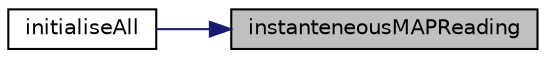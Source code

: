 digraph "instanteneousMAPReading"
{
 // LATEX_PDF_SIZE
  edge [fontname="Helvetica",fontsize="10",labelfontname="Helvetica",labelfontsize="10"];
  node [fontname="Helvetica",fontsize="10",shape=record];
  rankdir="RL";
  Node4 [label="instanteneousMAPReading",height=0.2,width=0.4,color="black", fillcolor="grey75", style="filled", fontcolor="black",tooltip=" "];
  Node4 -> Node5 [dir="back",color="midnightblue",fontsize="10",style="solid",fontname="Helvetica"];
  Node5 [label="initialiseAll",height=0.2,width=0.4,color="black", fillcolor="white", style="filled",URL="$init_8ino.html#a566feb76074886ed4a5416301db3d193",tooltip=" "];
}
